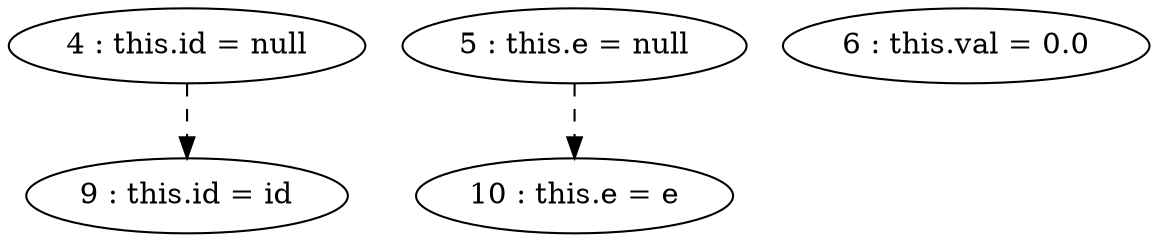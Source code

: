 digraph G {
"4 : this.id = null"
"4 : this.id = null" -> "9 : this.id = id" [style=dashed]
"5 : this.e = null"
"5 : this.e = null" -> "10 : this.e = e" [style=dashed]
"6 : this.val = 0.0"
"9 : this.id = id"
"10 : this.e = e"
}